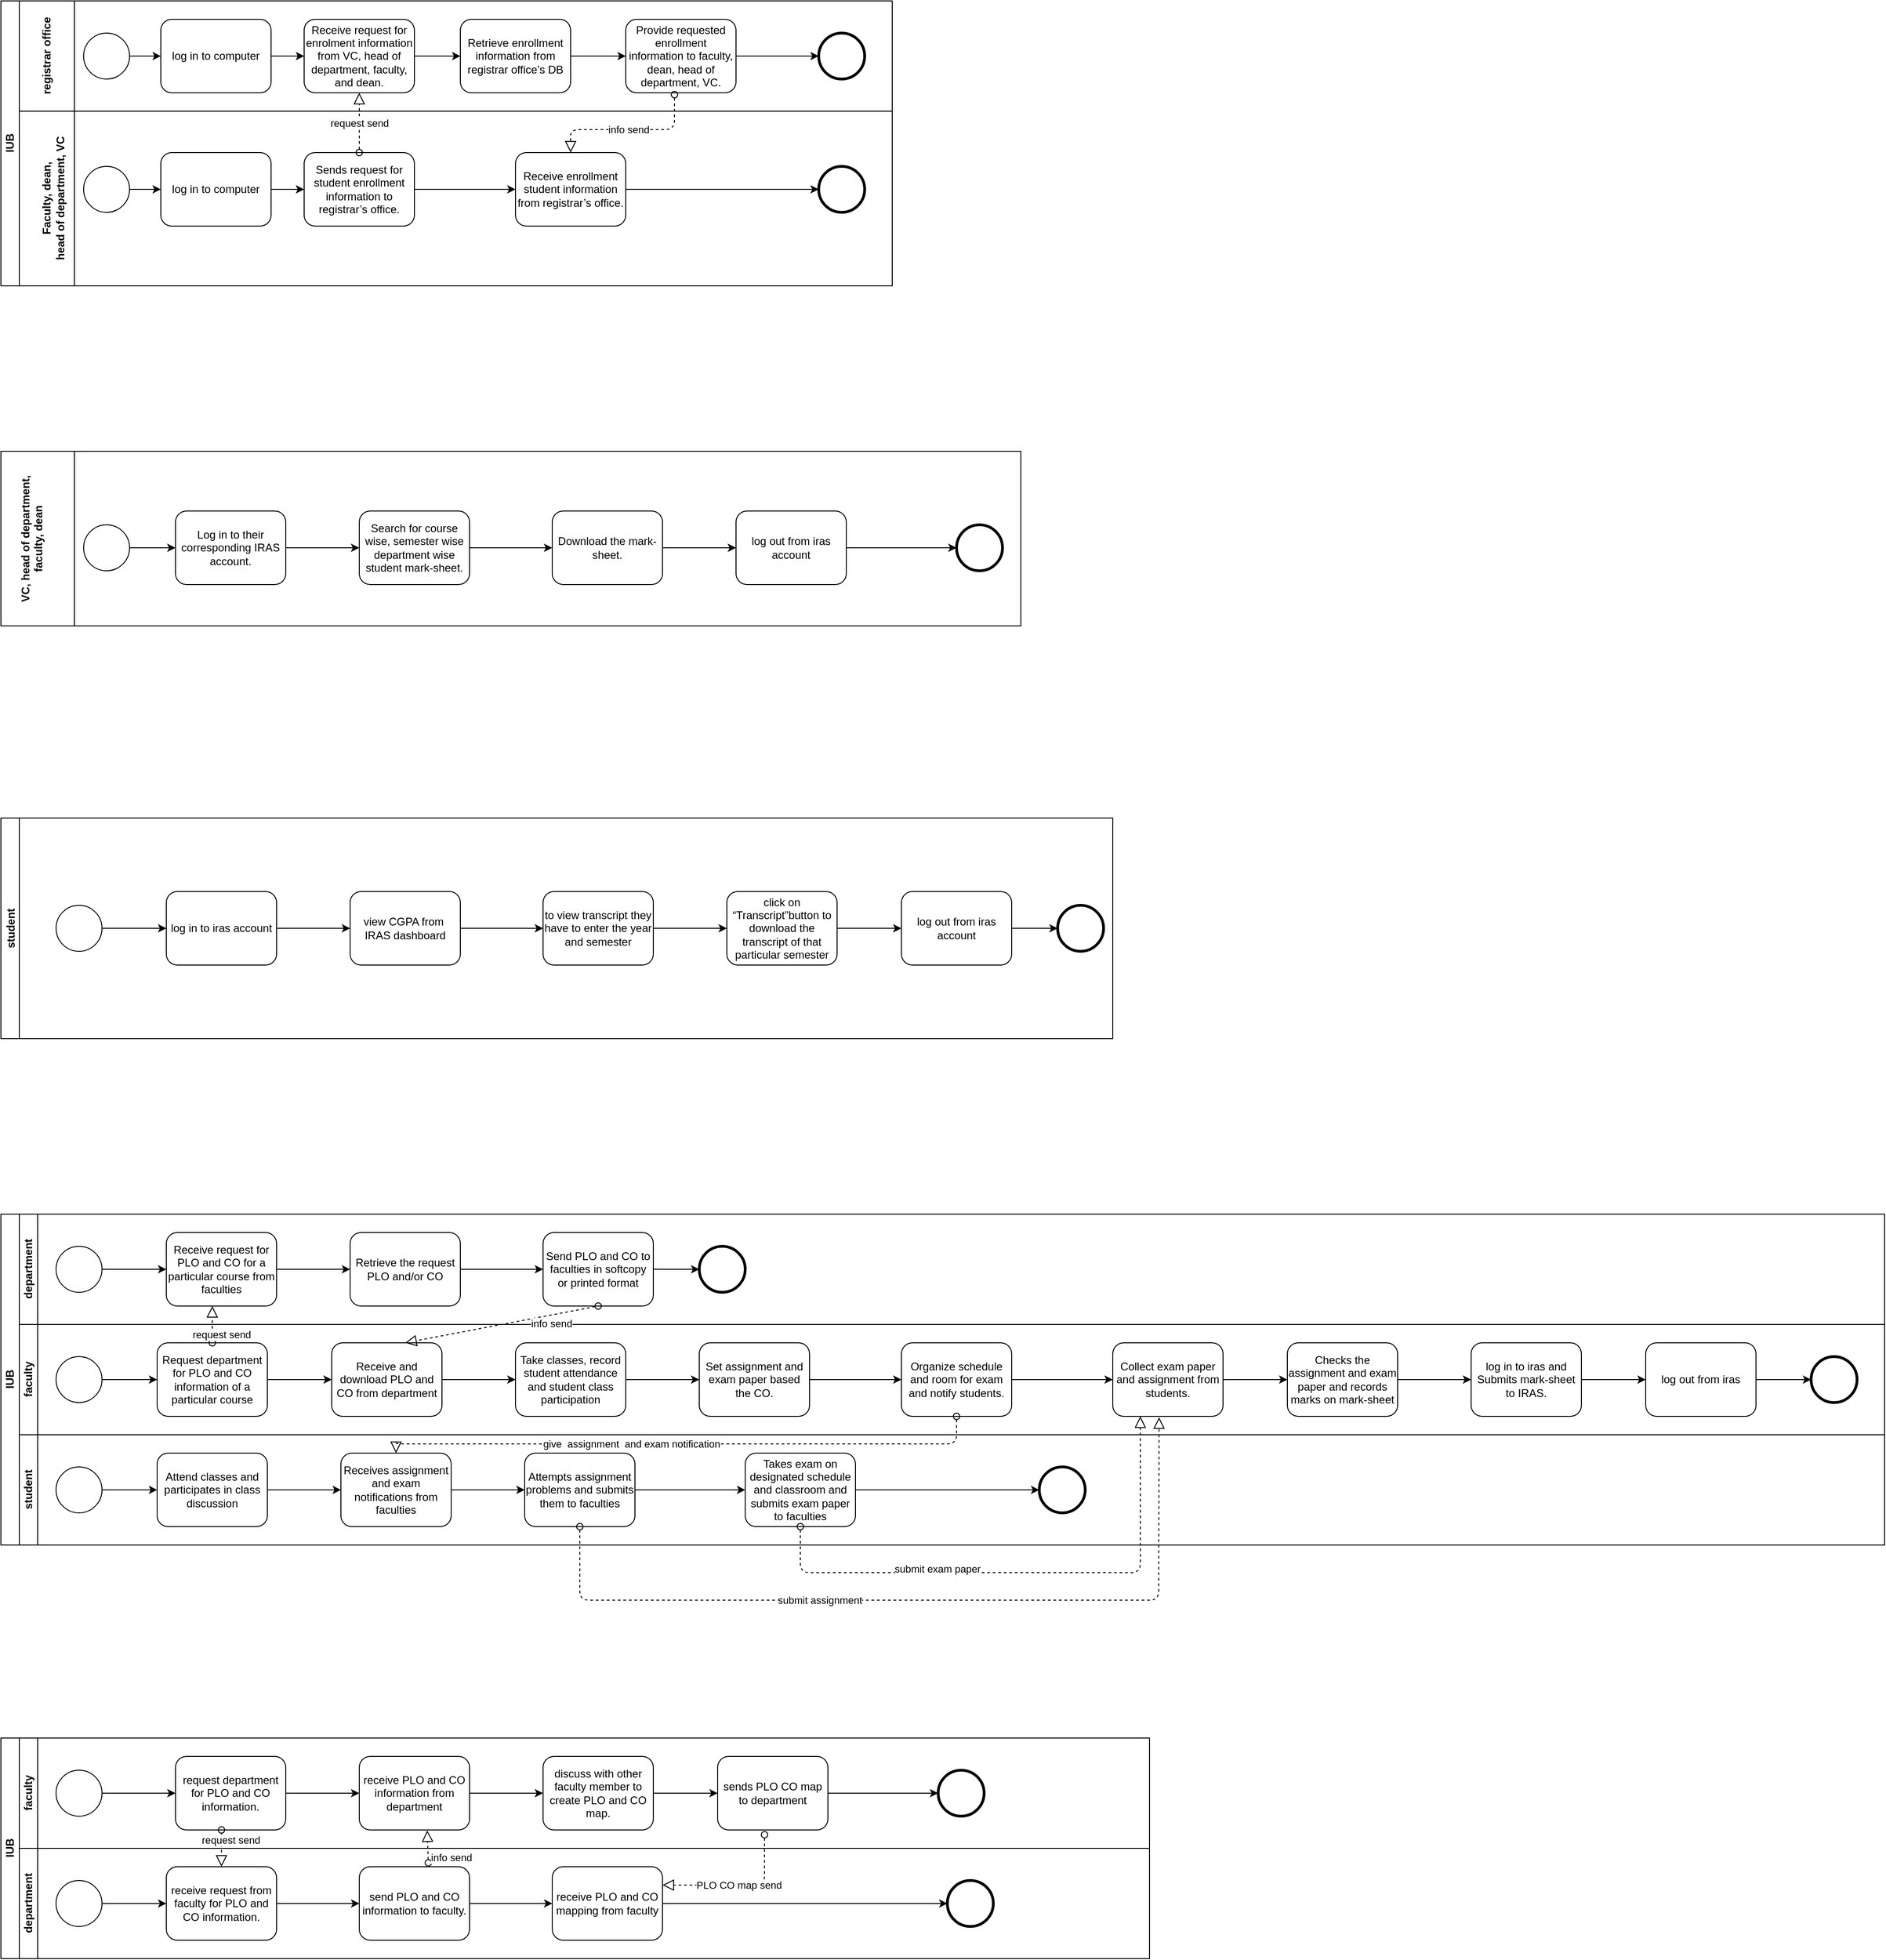 <mxfile version="14.5.1" type="device"><diagram id="prtHgNgQTEPvFCAcTncT" name="Page-1"><mxGraphModel dx="2675" dy="612" grid="1" gridSize="10" guides="1" tooltips="1" connect="1" arrows="1" fold="1" page="1" pageScale="1" pageWidth="827" pageHeight="1169" math="0" shadow="0"><root><mxCell id="0"/><mxCell id="1" parent="0"/><mxCell id="DSSPPXSSKGmCCre8tZS3-5" value="IUB" style="swimlane;html=1;childLayout=stackLayout;resizeParent=1;resizeParentMax=0;horizontal=0;startSize=20;horizontalStack=0;" parent="1" vertex="1"><mxGeometry x="-1600" y="40" width="970" height="310" as="geometry"/></mxCell><mxCell id="DSSPPXSSKGmCCre8tZS3-6" value="registrar office" style="swimlane;html=1;startSize=60;horizontal=0;" parent="DSSPPXSSKGmCCre8tZS3-5" vertex="1"><mxGeometry x="20" width="950" height="120" as="geometry"/></mxCell><mxCell id="DSSPPXSSKGmCCre8tZS3-28" style="edgeStyle=orthogonalEdgeStyle;rounded=0;orthogonalLoop=1;jettySize=auto;html=1;entryX=0;entryY=0.5;entryDx=0;entryDy=0;" parent="DSSPPXSSKGmCCre8tZS3-6" source="DSSPPXSSKGmCCre8tZS3-10" target="DSSPPXSSKGmCCre8tZS3-27" edge="1"><mxGeometry relative="1" as="geometry"/></mxCell><mxCell id="DSSPPXSSKGmCCre8tZS3-10" value="&lt;div&gt;log in to computer&lt;/div&gt;" style="shape=ext;rounded=1;html=1;whiteSpace=wrap;" parent="DSSPPXSSKGmCCre8tZS3-6" vertex="1"><mxGeometry x="154" y="20" width="120" height="80" as="geometry"/></mxCell><mxCell id="DSSPPXSSKGmCCre8tZS3-19" style="edgeStyle=orthogonalEdgeStyle;rounded=0;orthogonalLoop=1;jettySize=auto;html=1;entryX=0;entryY=0.5;entryDx=0;entryDy=0;" parent="DSSPPXSSKGmCCre8tZS3-6" source="DSSPPXSSKGmCCre8tZS3-18" target="DSSPPXSSKGmCCre8tZS3-10" edge="1"><mxGeometry relative="1" as="geometry"/></mxCell><mxCell id="DSSPPXSSKGmCCre8tZS3-18" value="" style="shape=mxgraph.bpmn.shape;html=1;verticalLabelPosition=bottom;labelBackgroundColor=#ffffff;verticalAlign=top;align=center;perimeter=ellipsePerimeter;outlineConnect=0;outline=standard;symbol=general;" parent="DSSPPXSSKGmCCre8tZS3-6" vertex="1"><mxGeometry x="70" y="35" width="50" height="50" as="geometry"/></mxCell><mxCell id="DSSPPXSSKGmCCre8tZS3-31" style="edgeStyle=orthogonalEdgeStyle;rounded=0;orthogonalLoop=1;jettySize=auto;html=1;entryX=0;entryY=0.5;entryDx=0;entryDy=0;" parent="DSSPPXSSKGmCCre8tZS3-6" source="DSSPPXSSKGmCCre8tZS3-27" target="DSSPPXSSKGmCCre8tZS3-30" edge="1"><mxGeometry relative="1" as="geometry"/></mxCell><mxCell id="DSSPPXSSKGmCCre8tZS3-27" value="&lt;span&gt;Receive request for enrolment information from VC, head of department, faculty, and dean.&lt;/span&gt;" style="shape=ext;rounded=1;html=1;whiteSpace=wrap;" parent="DSSPPXSSKGmCCre8tZS3-6" vertex="1"><mxGeometry x="310" y="20" width="120" height="80" as="geometry"/></mxCell><mxCell id="DSSPPXSSKGmCCre8tZS3-33" style="edgeStyle=orthogonalEdgeStyle;rounded=0;orthogonalLoop=1;jettySize=auto;html=1;exitX=1;exitY=0.5;exitDx=0;exitDy=0;entryX=0;entryY=0.5;entryDx=0;entryDy=0;" parent="DSSPPXSSKGmCCre8tZS3-6" source="DSSPPXSSKGmCCre8tZS3-30" target="DSSPPXSSKGmCCre8tZS3-32" edge="1"><mxGeometry relative="1" as="geometry"/></mxCell><mxCell id="DSSPPXSSKGmCCre8tZS3-30" value="&lt;span&gt;Retrieve enrollment information from registrar office’s DB&lt;/span&gt;" style="shape=ext;rounded=1;html=1;whiteSpace=wrap;" parent="DSSPPXSSKGmCCre8tZS3-6" vertex="1"><mxGeometry x="480" y="20" width="120" height="80" as="geometry"/></mxCell><mxCell id="DSSPPXSSKGmCCre8tZS3-44" style="edgeStyle=orthogonalEdgeStyle;rounded=0;orthogonalLoop=1;jettySize=auto;html=1;entryX=0;entryY=0.5;entryDx=0;entryDy=0;" parent="DSSPPXSSKGmCCre8tZS3-6" source="DSSPPXSSKGmCCre8tZS3-32" target="DSSPPXSSKGmCCre8tZS3-41" edge="1"><mxGeometry relative="1" as="geometry"/></mxCell><mxCell id="DSSPPXSSKGmCCre8tZS3-32" value="&lt;p&gt;&lt;span&gt;Provide requested enrollment information to faculty, dean, head of department, VC.&lt;br&gt;&lt;/span&gt;&lt;/p&gt;" style="shape=ext;rounded=1;html=1;whiteSpace=wrap;" parent="DSSPPXSSKGmCCre8tZS3-6" vertex="1"><mxGeometry x="660" y="20" width="120" height="80" as="geometry"/></mxCell><mxCell id="DSSPPXSSKGmCCre8tZS3-41" value="" style="shape=mxgraph.bpmn.shape;html=1;verticalLabelPosition=bottom;labelBackgroundColor=#ffffff;verticalAlign=top;align=center;perimeter=ellipsePerimeter;outlineConnect=0;outline=end;symbol=general;" parent="DSSPPXSSKGmCCre8tZS3-6" vertex="1"><mxGeometry x="870" y="35" width="50" height="50" as="geometry"/></mxCell><mxCell id="DSSPPXSSKGmCCre8tZS3-7" value="&lt;b&gt;&lt;span&gt;&lt;br&gt;&lt;/span&gt;&lt;/b&gt;&lt;div&gt;&lt;b&gt;&lt;span&gt;Faculty, dean,&lt;/span&gt;&lt;/b&gt;&lt;/div&gt;&lt;div&gt;&lt;b&gt;&lt;span&gt; head of department, VC&lt;/span&gt;&lt;/b&gt;&lt;/div&gt;" style="swimlane;html=1;startSize=60;horizontal=0;" parent="DSSPPXSSKGmCCre8tZS3-5" vertex="1"><mxGeometry x="20" y="120" width="950" height="190" as="geometry"><mxRectangle x="20" y="120" width="1080" height="60" as="alternateBounds"/></mxGeometry></mxCell><mxCell id="DSSPPXSSKGmCCre8tZS3-23" style="edgeStyle=orthogonalEdgeStyle;rounded=0;orthogonalLoop=1;jettySize=auto;html=1;exitX=1;exitY=0.5;exitDx=0;exitDy=0;entryX=0;entryY=0.5;entryDx=0;entryDy=0;" parent="DSSPPXSSKGmCCre8tZS3-7" source="DSSPPXSSKGmCCre8tZS3-21" target="DSSPPXSSKGmCCre8tZS3-22" edge="1"><mxGeometry relative="1" as="geometry"/></mxCell><mxCell id="DSSPPXSSKGmCCre8tZS3-21" value="" style="shape=mxgraph.bpmn.shape;html=1;verticalLabelPosition=bottom;labelBackgroundColor=#ffffff;verticalAlign=top;align=center;perimeter=ellipsePerimeter;outlineConnect=0;outline=standard;symbol=general;" parent="DSSPPXSSKGmCCre8tZS3-7" vertex="1"><mxGeometry x="70" y="60" width="50" height="50" as="geometry"/></mxCell><mxCell id="DSSPPXSSKGmCCre8tZS3-26" style="edgeStyle=orthogonalEdgeStyle;rounded=0;orthogonalLoop=1;jettySize=auto;html=1;exitX=1;exitY=0.5;exitDx=0;exitDy=0;entryX=0;entryY=0.5;entryDx=0;entryDy=0;" parent="DSSPPXSSKGmCCre8tZS3-7" source="DSSPPXSSKGmCCre8tZS3-22" target="DSSPPXSSKGmCCre8tZS3-25" edge="1"><mxGeometry relative="1" as="geometry"/></mxCell><mxCell id="DSSPPXSSKGmCCre8tZS3-22" value="&lt;div&gt;log in to computer&lt;/div&gt;" style="shape=ext;rounded=1;html=1;whiteSpace=wrap;" parent="DSSPPXSSKGmCCre8tZS3-7" vertex="1"><mxGeometry x="154" y="45" width="120" height="80" as="geometry"/></mxCell><mxCell id="DSSPPXSSKGmCCre8tZS3-35" style="edgeStyle=orthogonalEdgeStyle;rounded=0;orthogonalLoop=1;jettySize=auto;html=1;entryX=0;entryY=0.5;entryDx=0;entryDy=0;" parent="DSSPPXSSKGmCCre8tZS3-7" source="DSSPPXSSKGmCCre8tZS3-25" target="DSSPPXSSKGmCCre8tZS3-34" edge="1"><mxGeometry relative="1" as="geometry"/></mxCell><mxCell id="DSSPPXSSKGmCCre8tZS3-25" value="&lt;span&gt;Sends request for student enrollment information to registrar’s office.&lt;/span&gt;" style="shape=ext;rounded=1;html=1;whiteSpace=wrap;" parent="DSSPPXSSKGmCCre8tZS3-7" vertex="1"><mxGeometry x="310" y="45" width="120" height="80" as="geometry"/></mxCell><mxCell id="DSSPPXSSKGmCCre8tZS3-34" value="&lt;span&gt;Receive enrollment student information from registrar’s office. &lt;/span&gt;" style="shape=ext;rounded=1;html=1;whiteSpace=wrap;" parent="DSSPPXSSKGmCCre8tZS3-7" vertex="1"><mxGeometry x="540" y="45" width="120" height="80" as="geometry"/></mxCell><mxCell id="DSSPPXSSKGmCCre8tZS3-42" value="" style="shape=mxgraph.bpmn.shape;html=1;verticalLabelPosition=bottom;labelBackgroundColor=#ffffff;verticalAlign=top;align=center;perimeter=ellipsePerimeter;outlineConnect=0;outline=end;symbol=general;" parent="DSSPPXSSKGmCCre8tZS3-7" vertex="1"><mxGeometry x="870" y="60" width="50" height="50" as="geometry"/></mxCell><mxCell id="DSSPPXSSKGmCCre8tZS3-43" style="edgeStyle=orthogonalEdgeStyle;rounded=0;orthogonalLoop=1;jettySize=auto;html=1;entryX=0;entryY=0.5;entryDx=0;entryDy=0;" parent="DSSPPXSSKGmCCre8tZS3-7" source="DSSPPXSSKGmCCre8tZS3-34" target="DSSPPXSSKGmCCre8tZS3-42" edge="1"><mxGeometry relative="1" as="geometry"><mxPoint x="850" y="85" as="targetPoint"/></mxGeometry></mxCell><mxCell id="DSSPPXSSKGmCCre8tZS3-29" value="request send" style="startArrow=oval;startFill=0;startSize=7;endArrow=block;endFill=0;endSize=10;dashed=1;html=1;exitX=0.5;exitY=0;exitDx=0;exitDy=0;entryX=0.5;entryY=1;entryDx=0;entryDy=0;" parent="DSSPPXSSKGmCCre8tZS3-5" source="DSSPPXSSKGmCCre8tZS3-25" target="DSSPPXSSKGmCCre8tZS3-27" edge="1"><mxGeometry width="100" relative="1" as="geometry"><mxPoint x="530" y="160" as="sourcePoint"/><mxPoint x="630" y="160" as="targetPoint"/><Array as="points"/></mxGeometry></mxCell><mxCell id="DSSPPXSSKGmCCre8tZS3-36" value="&lt;div&gt;info send&lt;/div&gt;" style="startArrow=oval;startFill=0;startSize=7;endArrow=block;endFill=0;endSize=10;dashed=1;html=1;exitX=0.442;exitY=1.025;exitDx=0;exitDy=0;exitPerimeter=0;entryX=0.5;entryY=0;entryDx=0;entryDy=0;" parent="DSSPPXSSKGmCCre8tZS3-5" source="DSSPPXSSKGmCCre8tZS3-32" target="DSSPPXSSKGmCCre8tZS3-34" edge="1"><mxGeometry width="100" relative="1" as="geometry"><mxPoint x="530" y="160" as="sourcePoint"/><mxPoint x="630" y="160" as="targetPoint"/><Array as="points"><mxPoint x="733" y="140"/><mxPoint x="620" y="140"/></Array></mxGeometry></mxCell><mxCell id="DSSPPXSSKGmCCre8tZS3-45" value="VC, head of department,&#10;faculty, dean &#10;" style="swimlane;startSize=80;horizontal=0;" parent="1" vertex="1"><mxGeometry x="-1600" y="530" width="1110" height="190" as="geometry"/></mxCell><mxCell id="DSSPPXSSKGmCCre8tZS3-48" style="edgeStyle=orthogonalEdgeStyle;rounded=0;orthogonalLoop=1;jettySize=auto;html=1;exitX=1;exitY=0.5;exitDx=0;exitDy=0;entryX=0;entryY=0.5;entryDx=0;entryDy=0;" parent="DSSPPXSSKGmCCre8tZS3-45" source="DSSPPXSSKGmCCre8tZS3-46" target="DSSPPXSSKGmCCre8tZS3-47" edge="1"><mxGeometry relative="1" as="geometry"/></mxCell><mxCell id="DSSPPXSSKGmCCre8tZS3-46" value="" style="shape=mxgraph.bpmn.shape;html=1;verticalLabelPosition=bottom;labelBackgroundColor=#ffffff;verticalAlign=top;align=center;perimeter=ellipsePerimeter;outlineConnect=0;outline=standard;symbol=general;" parent="DSSPPXSSKGmCCre8tZS3-45" vertex="1"><mxGeometry x="90" y="80" width="50" height="50" as="geometry"/></mxCell><mxCell id="DSSPPXSSKGmCCre8tZS3-50" style="edgeStyle=orthogonalEdgeStyle;rounded=0;orthogonalLoop=1;jettySize=auto;html=1;entryX=0;entryY=0.5;entryDx=0;entryDy=0;" parent="DSSPPXSSKGmCCre8tZS3-45" source="DSSPPXSSKGmCCre8tZS3-47" target="DSSPPXSSKGmCCre8tZS3-49" edge="1"><mxGeometry relative="1" as="geometry"/></mxCell><mxCell id="DSSPPXSSKGmCCre8tZS3-47" value="&lt;p&gt;&lt;span&gt;Log in to their corresponding IRAS account.&lt;/span&gt;&lt;/p&gt;" style="shape=ext;rounded=1;html=1;whiteSpace=wrap;" parent="DSSPPXSSKGmCCre8tZS3-45" vertex="1"><mxGeometry x="190" y="65" width="120" height="80" as="geometry"/></mxCell><mxCell id="DSSPPXSSKGmCCre8tZS3-52" style="edgeStyle=orthogonalEdgeStyle;rounded=0;orthogonalLoop=1;jettySize=auto;html=1;entryX=0;entryY=0.5;entryDx=0;entryDy=0;" parent="DSSPPXSSKGmCCre8tZS3-45" source="DSSPPXSSKGmCCre8tZS3-49" target="DSSPPXSSKGmCCre8tZS3-51" edge="1"><mxGeometry relative="1" as="geometry"/></mxCell><mxCell id="DSSPPXSSKGmCCre8tZS3-49" value="&lt;span&gt;Search for course wise, semester wise department wise student mark-sheet.&lt;/span&gt;" style="shape=ext;rounded=1;html=1;whiteSpace=wrap;" parent="DSSPPXSSKGmCCre8tZS3-45" vertex="1"><mxGeometry x="390" y="65" width="120" height="80" as="geometry"/></mxCell><mxCell id="DSSPPXSSKGmCCre8tZS3-54" style="edgeStyle=orthogonalEdgeStyle;rounded=0;orthogonalLoop=1;jettySize=auto;html=1;entryX=0;entryY=0.5;entryDx=0;entryDy=0;" parent="DSSPPXSSKGmCCre8tZS3-45" source="DSSPPXSSKGmCCre8tZS3-51" target="DSSPPXSSKGmCCre8tZS3-53" edge="1"><mxGeometry relative="1" as="geometry"/></mxCell><mxCell id="DSSPPXSSKGmCCre8tZS3-51" value="&lt;span&gt;Download the mark-sheet.&lt;/span&gt;" style="shape=ext;rounded=1;html=1;whiteSpace=wrap;" parent="DSSPPXSSKGmCCre8tZS3-45" vertex="1"><mxGeometry x="600" y="65" width="120" height="80" as="geometry"/></mxCell><mxCell id="DSSPPXSSKGmCCre8tZS3-53" value="&lt;span&gt;log out from iras account&lt;br&gt;&lt;/span&gt;" style="shape=ext;rounded=1;html=1;whiteSpace=wrap;" parent="DSSPPXSSKGmCCre8tZS3-45" vertex="1"><mxGeometry x="800" y="65" width="120" height="80" as="geometry"/></mxCell><mxCell id="DSSPPXSSKGmCCre8tZS3-55" value="" style="shape=mxgraph.bpmn.shape;html=1;verticalLabelPosition=bottom;labelBackgroundColor=#ffffff;verticalAlign=top;align=center;perimeter=ellipsePerimeter;outlineConnect=0;outline=end;symbol=general;" parent="DSSPPXSSKGmCCre8tZS3-45" vertex="1"><mxGeometry x="1040" y="80" width="50" height="50" as="geometry"/></mxCell><mxCell id="DSSPPXSSKGmCCre8tZS3-56" style="edgeStyle=orthogonalEdgeStyle;rounded=0;orthogonalLoop=1;jettySize=auto;html=1;entryX=0;entryY=0.5;entryDx=0;entryDy=0;" parent="DSSPPXSSKGmCCre8tZS3-45" source="DSSPPXSSKGmCCre8tZS3-53" target="DSSPPXSSKGmCCre8tZS3-55" edge="1"><mxGeometry relative="1" as="geometry"><mxPoint x="960" y="105" as="targetPoint"/></mxGeometry></mxCell><mxCell id="DSSPPXSSKGmCCre8tZS3-57" value="student" style="swimlane;startSize=20;horizontal=0;" parent="1" vertex="1"><mxGeometry x="-1600" y="929" width="1210" height="240" as="geometry"/></mxCell><mxCell id="DSSPPXSSKGmCCre8tZS3-60" style="edgeStyle=orthogonalEdgeStyle;rounded=0;orthogonalLoop=1;jettySize=auto;html=1;exitX=1;exitY=0.5;exitDx=0;exitDy=0;entryX=0;entryY=0.5;entryDx=0;entryDy=0;" parent="DSSPPXSSKGmCCre8tZS3-57" source="DSSPPXSSKGmCCre8tZS3-58" target="DSSPPXSSKGmCCre8tZS3-59" edge="1"><mxGeometry relative="1" as="geometry"/></mxCell><mxCell id="DSSPPXSSKGmCCre8tZS3-58" value="" style="shape=mxgraph.bpmn.shape;html=1;verticalLabelPosition=bottom;labelBackgroundColor=#ffffff;verticalAlign=top;align=center;perimeter=ellipsePerimeter;outlineConnect=0;outline=standard;symbol=general;" parent="DSSPPXSSKGmCCre8tZS3-57" vertex="1"><mxGeometry x="60" y="95" width="50" height="50" as="geometry"/></mxCell><mxCell id="DSSPPXSSKGmCCre8tZS3-62" style="edgeStyle=orthogonalEdgeStyle;rounded=0;orthogonalLoop=1;jettySize=auto;html=1;entryX=0;entryY=0.5;entryDx=0;entryDy=0;" parent="DSSPPXSSKGmCCre8tZS3-57" source="DSSPPXSSKGmCCre8tZS3-59" target="DSSPPXSSKGmCCre8tZS3-61" edge="1"><mxGeometry relative="1" as="geometry"/></mxCell><mxCell id="DSSPPXSSKGmCCre8tZS3-59" value="log in to iras account" style="shape=ext;rounded=1;html=1;whiteSpace=wrap;" parent="DSSPPXSSKGmCCre8tZS3-57" vertex="1"><mxGeometry x="180" y="80" width="120" height="80" as="geometry"/></mxCell><mxCell id="DSSPPXSSKGmCCre8tZS3-64" style="edgeStyle=orthogonalEdgeStyle;rounded=0;orthogonalLoop=1;jettySize=auto;html=1;entryX=0;entryY=0.5;entryDx=0;entryDy=0;" parent="DSSPPXSSKGmCCre8tZS3-57" source="DSSPPXSSKGmCCre8tZS3-61" target="DSSPPXSSKGmCCre8tZS3-63" edge="1"><mxGeometry relative="1" as="geometry"/></mxCell><mxCell id="DSSPPXSSKGmCCre8tZS3-61" value="&lt;span&gt;view CGPA from&amp;nbsp; IRAS dashboard&lt;/span&gt;" style="shape=ext;rounded=1;html=1;whiteSpace=wrap;" parent="DSSPPXSSKGmCCre8tZS3-57" vertex="1"><mxGeometry x="380" y="80" width="120" height="80" as="geometry"/></mxCell><mxCell id="DSSPPXSSKGmCCre8tZS3-66" style="edgeStyle=orthogonalEdgeStyle;rounded=0;orthogonalLoop=1;jettySize=auto;html=1;" parent="DSSPPXSSKGmCCre8tZS3-57" source="DSSPPXSSKGmCCre8tZS3-63" target="DSSPPXSSKGmCCre8tZS3-65" edge="1"><mxGeometry relative="1" as="geometry"/></mxCell><mxCell id="DSSPPXSSKGmCCre8tZS3-63" value="to view transcript they have to enter the year and semester" style="shape=ext;rounded=1;html=1;whiteSpace=wrap;" parent="DSSPPXSSKGmCCre8tZS3-57" vertex="1"><mxGeometry x="590" y="80" width="120" height="80" as="geometry"/></mxCell><mxCell id="DSSPPXSSKGmCCre8tZS3-68" style="edgeStyle=orthogonalEdgeStyle;rounded=0;orthogonalLoop=1;jettySize=auto;html=1;exitX=1;exitY=0.5;exitDx=0;exitDy=0;entryX=0;entryY=0.5;entryDx=0;entryDy=0;" parent="DSSPPXSSKGmCCre8tZS3-57" source="DSSPPXSSKGmCCre8tZS3-65" target="DSSPPXSSKGmCCre8tZS3-67" edge="1"><mxGeometry relative="1" as="geometry"/></mxCell><mxCell id="DSSPPXSSKGmCCre8tZS3-65" value="&lt;span&gt;click on “Transcript”button to download the transcript of that particular semester&lt;/span&gt;" style="shape=ext;rounded=1;html=1;whiteSpace=wrap;" parent="DSSPPXSSKGmCCre8tZS3-57" vertex="1"><mxGeometry x="790" y="80" width="120" height="80" as="geometry"/></mxCell><mxCell id="DSSPPXSSKGmCCre8tZS3-70" style="edgeStyle=orthogonalEdgeStyle;rounded=0;orthogonalLoop=1;jettySize=auto;html=1;entryX=0;entryY=0.5;entryDx=0;entryDy=0;" parent="DSSPPXSSKGmCCre8tZS3-57" source="DSSPPXSSKGmCCre8tZS3-67" target="DSSPPXSSKGmCCre8tZS3-69" edge="1"><mxGeometry relative="1" as="geometry"/></mxCell><mxCell id="DSSPPXSSKGmCCre8tZS3-67" value="log out from iras account" style="shape=ext;rounded=1;html=1;whiteSpace=wrap;" parent="DSSPPXSSKGmCCre8tZS3-57" vertex="1"><mxGeometry x="980" y="80" width="120" height="80" as="geometry"/></mxCell><mxCell id="DSSPPXSSKGmCCre8tZS3-69" value="" style="shape=mxgraph.bpmn.shape;html=1;verticalLabelPosition=bottom;labelBackgroundColor=#ffffff;verticalAlign=top;align=center;perimeter=ellipsePerimeter;outlineConnect=0;outline=end;symbol=general;" parent="DSSPPXSSKGmCCre8tZS3-57" vertex="1"><mxGeometry x="1150" y="95" width="50" height="50" as="geometry"/></mxCell><mxCell id="DSSPPXSSKGmCCre8tZS3-71" value="IUB" style="swimlane;html=1;childLayout=stackLayout;resizeParent=1;resizeParentMax=0;horizontal=0;startSize=20;horizontalStack=0;" parent="1" vertex="1"><mxGeometry x="-1600" y="1360" width="2050" height="360" as="geometry"/></mxCell><mxCell id="DSSPPXSSKGmCCre8tZS3-72" value="department" style="swimlane;html=1;startSize=20;horizontal=0;" parent="DSSPPXSSKGmCCre8tZS3-71" vertex="1"><mxGeometry x="20" width="2030" height="120" as="geometry"/></mxCell><mxCell id="DSSPPXSSKGmCCre8tZS3-84" style="edgeStyle=orthogonalEdgeStyle;rounded=0;orthogonalLoop=1;jettySize=auto;html=1;entryX=0;entryY=0.5;entryDx=0;entryDy=0;" parent="DSSPPXSSKGmCCre8tZS3-72" source="DSSPPXSSKGmCCre8tZS3-81" target="DSSPPXSSKGmCCre8tZS3-82" edge="1"><mxGeometry relative="1" as="geometry"/></mxCell><mxCell id="DSSPPXSSKGmCCre8tZS3-81" value="" style="shape=mxgraph.bpmn.shape;html=1;verticalLabelPosition=bottom;labelBackgroundColor=#ffffff;verticalAlign=top;align=center;perimeter=ellipsePerimeter;outlineConnect=0;outline=standard;symbol=general;" parent="DSSPPXSSKGmCCre8tZS3-72" vertex="1"><mxGeometry x="40" y="35" width="50" height="50" as="geometry"/></mxCell><mxCell id="DSSPPXSSKGmCCre8tZS3-82" value="&lt;p&gt;&lt;span&gt;Receive request for PLO and CO for a particular course from faculties&lt;/span&gt;&lt;/p&gt;" style="shape=ext;rounded=1;html=1;whiteSpace=wrap;" parent="DSSPPXSSKGmCCre8tZS3-72" vertex="1"><mxGeometry x="160" y="20" width="120" height="80" as="geometry"/></mxCell><mxCell id="VX2do3lGQHJeuScraR5E-3" style="rounded=0;orthogonalLoop=1;jettySize=auto;html=1;exitX=1;exitY=0.5;exitDx=0;exitDy=0;entryX=0;entryY=0.5;entryDx=0;entryDy=0;" edge="1" parent="DSSPPXSSKGmCCre8tZS3-72" source="DSSPPXSSKGmCCre8tZS3-85" target="VX2do3lGQHJeuScraR5E-2"><mxGeometry relative="1" as="geometry"/></mxCell><mxCell id="DSSPPXSSKGmCCre8tZS3-85" value="&lt;p&gt;&lt;span&gt;Send PLO and CO to faculties in softcopy or printed format&lt;/span&gt;&lt;/p&gt;" style="shape=ext;rounded=1;html=1;whiteSpace=wrap;" parent="DSSPPXSSKGmCCre8tZS3-72" vertex="1"><mxGeometry x="570" y="20" width="120" height="80" as="geometry"/></mxCell><mxCell id="VX2do3lGQHJeuScraR5E-2" value="" style="shape=mxgraph.bpmn.shape;html=1;verticalLabelPosition=bottom;labelBackgroundColor=#ffffff;verticalAlign=top;align=center;perimeter=ellipsePerimeter;outlineConnect=0;outline=end;symbol=general;" vertex="1" parent="DSSPPXSSKGmCCre8tZS3-72"><mxGeometry x="740" y="35" width="50" height="50" as="geometry"/></mxCell><mxCell id="DSSPPXSSKGmCCre8tZS3-73" value="faculty" style="swimlane;html=1;startSize=20;horizontal=0;" parent="DSSPPXSSKGmCCre8tZS3-71" vertex="1"><mxGeometry x="20" y="120" width="2030" height="120" as="geometry"/></mxCell><mxCell id="DSSPPXSSKGmCCre8tZS3-77" value="" style="shape=mxgraph.bpmn.shape;html=1;verticalLabelPosition=bottom;labelBackgroundColor=#ffffff;verticalAlign=top;align=center;perimeter=ellipsePerimeter;outlineConnect=0;outline=standard;symbol=general;" parent="DSSPPXSSKGmCCre8tZS3-73" vertex="1"><mxGeometry x="40" y="35" width="50" height="50" as="geometry"/></mxCell><mxCell id="DSSPPXSSKGmCCre8tZS3-88" style="edgeStyle=orthogonalEdgeStyle;rounded=0;orthogonalLoop=1;jettySize=auto;html=1;entryX=0;entryY=0.5;entryDx=0;entryDy=0;" parent="DSSPPXSSKGmCCre8tZS3-73" source="DSSPPXSSKGmCCre8tZS3-78" target="DSSPPXSSKGmCCre8tZS3-87" edge="1"><mxGeometry relative="1" as="geometry"/></mxCell><mxCell id="DSSPPXSSKGmCCre8tZS3-78" value="&lt;p&gt;&lt;span&gt;Request department for PLO and CO information of a particular course&lt;/span&gt;&lt;/p&gt;" style="shape=ext;rounded=1;html=1;whiteSpace=wrap;" parent="DSSPPXSSKGmCCre8tZS3-73" vertex="1"><mxGeometry x="150" y="20" width="120" height="80" as="geometry"/></mxCell><mxCell id="DSSPPXSSKGmCCre8tZS3-79" style="edgeStyle=orthogonalEdgeStyle;rounded=0;orthogonalLoop=1;jettySize=auto;html=1;entryX=0;entryY=0.5;entryDx=0;entryDy=0;" parent="DSSPPXSSKGmCCre8tZS3-73" source="DSSPPXSSKGmCCre8tZS3-77" target="DSSPPXSSKGmCCre8tZS3-78" edge="1"><mxGeometry relative="1" as="geometry"/></mxCell><mxCell id="DSSPPXSSKGmCCre8tZS3-91" style="edgeStyle=orthogonalEdgeStyle;rounded=0;orthogonalLoop=1;jettySize=auto;html=1;" parent="DSSPPXSSKGmCCre8tZS3-73" source="DSSPPXSSKGmCCre8tZS3-87" target="DSSPPXSSKGmCCre8tZS3-90" edge="1"><mxGeometry relative="1" as="geometry"/></mxCell><mxCell id="DSSPPXSSKGmCCre8tZS3-87" value="&lt;span&gt;Receive and download PLO and CO from department&lt;/span&gt;" style="shape=ext;rounded=1;html=1;whiteSpace=wrap;" parent="DSSPPXSSKGmCCre8tZS3-73" vertex="1"><mxGeometry x="340" y="20" width="120" height="80" as="geometry"/></mxCell><mxCell id="DSSPPXSSKGmCCre8tZS3-105" style="edgeStyle=orthogonalEdgeStyle;rounded=0;orthogonalLoop=1;jettySize=auto;html=1;entryX=0;entryY=0.5;entryDx=0;entryDy=0;" parent="DSSPPXSSKGmCCre8tZS3-73" source="DSSPPXSSKGmCCre8tZS3-90" target="DSSPPXSSKGmCCre8tZS3-92" edge="1"><mxGeometry relative="1" as="geometry"/></mxCell><mxCell id="DSSPPXSSKGmCCre8tZS3-90" value="&lt;span&gt;Take classes, record student attendance and student class participation&lt;/span&gt;" style="shape=ext;rounded=1;html=1;whiteSpace=wrap;" parent="DSSPPXSSKGmCCre8tZS3-73" vertex="1"><mxGeometry x="540" y="20" width="120" height="80" as="geometry"/></mxCell><mxCell id="DSSPPXSSKGmCCre8tZS3-106" style="edgeStyle=orthogonalEdgeStyle;rounded=0;orthogonalLoop=1;jettySize=auto;html=1;entryX=0;entryY=0.5;entryDx=0;entryDy=0;" parent="DSSPPXSSKGmCCre8tZS3-73" source="DSSPPXSSKGmCCre8tZS3-92" target="DSSPPXSSKGmCCre8tZS3-93" edge="1"><mxGeometry relative="1" as="geometry"/></mxCell><mxCell id="DSSPPXSSKGmCCre8tZS3-92" value="&lt;p&gt;&lt;span&gt;Set assignment and exam paper based the CO.&lt;/span&gt;&lt;/p&gt;" style="shape=ext;rounded=1;html=1;whiteSpace=wrap;" parent="DSSPPXSSKGmCCre8tZS3-73" vertex="1"><mxGeometry x="740" y="20" width="120" height="80" as="geometry"/></mxCell><mxCell id="DSSPPXSSKGmCCre8tZS3-104" style="edgeStyle=orthogonalEdgeStyle;rounded=0;orthogonalLoop=1;jettySize=auto;html=1;entryX=0;entryY=0.5;entryDx=0;entryDy=0;" parent="DSSPPXSSKGmCCre8tZS3-73" source="DSSPPXSSKGmCCre8tZS3-93" target="DSSPPXSSKGmCCre8tZS3-94" edge="1"><mxGeometry relative="1" as="geometry"/></mxCell><mxCell id="DSSPPXSSKGmCCre8tZS3-93" value="&lt;span&gt;Organize schedule and room for exam and notify students.&lt;/span&gt;" style="shape=ext;rounded=1;html=1;whiteSpace=wrap;" parent="DSSPPXSSKGmCCre8tZS3-73" vertex="1"><mxGeometry x="960" y="20" width="120" height="80" as="geometry"/></mxCell><mxCell id="DSSPPXSSKGmCCre8tZS3-103" style="edgeStyle=orthogonalEdgeStyle;rounded=0;orthogonalLoop=1;jettySize=auto;html=1;entryX=0;entryY=0.5;entryDx=0;entryDy=0;" parent="DSSPPXSSKGmCCre8tZS3-73" source="DSSPPXSSKGmCCre8tZS3-94" target="DSSPPXSSKGmCCre8tZS3-95" edge="1"><mxGeometry relative="1" as="geometry"/></mxCell><mxCell id="DSSPPXSSKGmCCre8tZS3-94" value="&lt;span&gt;Collect exam paper and assignment from students.&lt;/span&gt;" style="shape=ext;rounded=1;html=1;whiteSpace=wrap;" parent="DSSPPXSSKGmCCre8tZS3-73" vertex="1"><mxGeometry x="1190" y="20" width="120" height="80" as="geometry"/></mxCell><mxCell id="DSSPPXSSKGmCCre8tZS3-102" style="edgeStyle=orthogonalEdgeStyle;rounded=0;orthogonalLoop=1;jettySize=auto;html=1;entryX=0;entryY=0.5;entryDx=0;entryDy=0;" parent="DSSPPXSSKGmCCre8tZS3-73" source="DSSPPXSSKGmCCre8tZS3-95" target="DSSPPXSSKGmCCre8tZS3-96" edge="1"><mxGeometry relative="1" as="geometry"/></mxCell><mxCell id="DSSPPXSSKGmCCre8tZS3-95" value="&lt;span&gt;Checks the assignment and exam paper and records marks on mark-sheet&lt;/span&gt;" style="shape=ext;rounded=1;html=1;whiteSpace=wrap;" parent="DSSPPXSSKGmCCre8tZS3-73" vertex="1"><mxGeometry x="1380" y="20" width="120" height="80" as="geometry"/></mxCell><mxCell id="DSSPPXSSKGmCCre8tZS3-100" style="edgeStyle=orthogonalEdgeStyle;rounded=0;orthogonalLoop=1;jettySize=auto;html=1;entryX=0;entryY=0.5;entryDx=0;entryDy=0;" parent="DSSPPXSSKGmCCre8tZS3-73" source="DSSPPXSSKGmCCre8tZS3-96" target="DSSPPXSSKGmCCre8tZS3-97" edge="1"><mxGeometry relative="1" as="geometry"/></mxCell><mxCell id="DSSPPXSSKGmCCre8tZS3-96" value="&lt;span&gt;log in to iras and Submits mark-sheet to IRAS.&lt;/span&gt;" style="shape=ext;rounded=1;html=1;whiteSpace=wrap;" parent="DSSPPXSSKGmCCre8tZS3-73" vertex="1"><mxGeometry x="1580" y="20" width="120" height="80" as="geometry"/></mxCell><mxCell id="DSSPPXSSKGmCCre8tZS3-101" style="edgeStyle=orthogonalEdgeStyle;rounded=0;orthogonalLoop=1;jettySize=auto;html=1;entryX=0;entryY=0.5;entryDx=0;entryDy=0;" parent="DSSPPXSSKGmCCre8tZS3-73" source="DSSPPXSSKGmCCre8tZS3-97" target="DSSPPXSSKGmCCre8tZS3-99" edge="1"><mxGeometry relative="1" as="geometry"/></mxCell><mxCell id="DSSPPXSSKGmCCre8tZS3-97" value="log out from iras" style="shape=ext;rounded=1;html=1;whiteSpace=wrap;" parent="DSSPPXSSKGmCCre8tZS3-73" vertex="1"><mxGeometry x="1770" y="20" width="120" height="80" as="geometry"/></mxCell><mxCell id="DSSPPXSSKGmCCre8tZS3-99" value="" style="shape=mxgraph.bpmn.shape;html=1;verticalLabelPosition=bottom;labelBackgroundColor=#ffffff;verticalAlign=top;align=center;perimeter=ellipsePerimeter;outlineConnect=0;outline=end;symbol=general;" parent="DSSPPXSSKGmCCre8tZS3-73" vertex="1"><mxGeometry x="1950" y="35" width="50" height="50" as="geometry"/></mxCell><mxCell id="DSSPPXSSKGmCCre8tZS3-74" value="student" style="swimlane;html=1;startSize=20;horizontal=0;" parent="DSSPPXSSKGmCCre8tZS3-71" vertex="1"><mxGeometry x="20" y="240" width="2030" height="120" as="geometry"/></mxCell><mxCell id="DSSPPXSSKGmCCre8tZS3-109" style="edgeStyle=orthogonalEdgeStyle;rounded=0;orthogonalLoop=1;jettySize=auto;html=1;entryX=0;entryY=0.5;entryDx=0;entryDy=0;" parent="DSSPPXSSKGmCCre8tZS3-74" source="DSSPPXSSKGmCCre8tZS3-107" target="DSSPPXSSKGmCCre8tZS3-108" edge="1"><mxGeometry relative="1" as="geometry"/></mxCell><mxCell id="DSSPPXSSKGmCCre8tZS3-107" value="" style="shape=mxgraph.bpmn.shape;html=1;verticalLabelPosition=bottom;labelBackgroundColor=#ffffff;verticalAlign=top;align=center;perimeter=ellipsePerimeter;outlineConnect=0;outline=standard;symbol=general;" parent="DSSPPXSSKGmCCre8tZS3-74" vertex="1"><mxGeometry x="40" y="35" width="50" height="50" as="geometry"/></mxCell><mxCell id="DSSPPXSSKGmCCre8tZS3-111" style="edgeStyle=orthogonalEdgeStyle;rounded=0;orthogonalLoop=1;jettySize=auto;html=1;entryX=0;entryY=0.5;entryDx=0;entryDy=0;" parent="DSSPPXSSKGmCCre8tZS3-74" source="DSSPPXSSKGmCCre8tZS3-108" target="DSSPPXSSKGmCCre8tZS3-110" edge="1"><mxGeometry relative="1" as="geometry"/></mxCell><mxCell id="DSSPPXSSKGmCCre8tZS3-108" value="&lt;p&gt;&lt;span&gt;Attend classes and participates in class discussion&lt;/span&gt;&lt;/p&gt;" style="shape=ext;rounded=1;html=1;whiteSpace=wrap;" parent="DSSPPXSSKGmCCre8tZS3-74" vertex="1"><mxGeometry x="150" y="20" width="120" height="80" as="geometry"/></mxCell><mxCell id="DSSPPXSSKGmCCre8tZS3-110" value="&lt;p&gt;&lt;span&gt;Receives assignment and exam notifications from faculties&lt;/span&gt;&lt;/p&gt;" style="shape=ext;rounded=1;html=1;whiteSpace=wrap;" parent="DSSPPXSSKGmCCre8tZS3-74" vertex="1"><mxGeometry x="350" y="20" width="120" height="80" as="geometry"/></mxCell><mxCell id="DSSPPXSSKGmCCre8tZS3-119" style="edgeStyle=orthogonalEdgeStyle;rounded=0;orthogonalLoop=1;jettySize=auto;html=1;entryX=0;entryY=0.5;entryDx=0;entryDy=0;" parent="DSSPPXSSKGmCCre8tZS3-74" source="DSSPPXSSKGmCCre8tZS3-116" target="DSSPPXSSKGmCCre8tZS3-118" edge="1"><mxGeometry relative="1" as="geometry"/></mxCell><mxCell id="DSSPPXSSKGmCCre8tZS3-116" value="&lt;span&gt;Takes exam on designated schedule and classroom and submits exam paper to faculties &lt;/span&gt;" style="shape=ext;rounded=1;html=1;whiteSpace=wrap;" parent="DSSPPXSSKGmCCre8tZS3-74" vertex="1"><mxGeometry x="790" y="20" width="120" height="80" as="geometry"/></mxCell><mxCell id="DSSPPXSSKGmCCre8tZS3-118" value="" style="shape=mxgraph.bpmn.shape;html=1;verticalLabelPosition=bottom;labelBackgroundColor=#ffffff;verticalAlign=top;align=center;perimeter=ellipsePerimeter;outlineConnect=0;outline=end;symbol=general;" parent="DSSPPXSSKGmCCre8tZS3-74" vertex="1"><mxGeometry x="1110" y="35" width="50" height="50" as="geometry"/></mxCell><mxCell id="DSSPPXSSKGmCCre8tZS3-83" value="request send" style="startArrow=oval;startFill=0;startSize=7;endArrow=block;endFill=0;endSize=10;dashed=1;html=1;exitX=0.5;exitY=0;exitDx=0;exitDy=0;entryX=0.417;entryY=1;entryDx=0;entryDy=0;entryPerimeter=0;" parent="DSSPPXSSKGmCCre8tZS3-71" source="DSSPPXSSKGmCCre8tZS3-78" target="DSSPPXSSKGmCCre8tZS3-82" edge="1"><mxGeometry x="-0.499" y="-10" width="100" relative="1" as="geometry"><mxPoint x="520" y="200" as="sourcePoint"/><mxPoint x="620" y="200" as="targetPoint"/><mxPoint y="1" as="offset"/></mxGeometry></mxCell><mxCell id="DSSPPXSSKGmCCre8tZS3-89" value="info send" style="startArrow=oval;startFill=0;startSize=7;endArrow=block;endFill=0;endSize=10;dashed=1;html=1;exitX=0.5;exitY=1;exitDx=0;exitDy=0;" parent="DSSPPXSSKGmCCre8tZS3-71" source="DSSPPXSSKGmCCre8tZS3-85" edge="1"><mxGeometry x="-0.5" y="10" width="100" relative="1" as="geometry"><mxPoint x="520" y="200" as="sourcePoint"/><mxPoint x="440" y="140" as="targetPoint"/><mxPoint y="-1" as="offset"/></mxGeometry></mxCell><mxCell id="DSSPPXSSKGmCCre8tZS3-112" value="" style="startArrow=oval;startFill=0;startSize=7;endArrow=block;endFill=0;endSize=10;dashed=1;html=1;exitX=0.5;exitY=1;exitDx=0;exitDy=0;entryX=0.5;entryY=0;entryDx=0;entryDy=0;" parent="DSSPPXSSKGmCCre8tZS3-71" source="DSSPPXSSKGmCCre8tZS3-93" target="DSSPPXSSKGmCCre8tZS3-110" edge="1"><mxGeometry width="100" relative="1" as="geometry"><mxPoint x="580" y="300" as="sourcePoint"/><mxPoint x="680" y="300" as="targetPoint"/><Array as="points"><mxPoint x="1040" y="250"/><mxPoint x="430" y="250"/></Array></mxGeometry></mxCell><mxCell id="DSSPPXSSKGmCCre8tZS3-113" value="&lt;div&gt;give&amp;nbsp; assignment&amp;nbsp; and exam notification&lt;/div&gt;" style="edgeLabel;html=1;align=center;verticalAlign=middle;resizable=0;points=[];" parent="DSSPPXSSKGmCCre8tZS3-112" vertex="1" connectable="0"><mxGeometry x="0.181" relative="1" as="geometry"><mxPoint as="offset"/></mxGeometry></mxCell><mxCell id="DSSPPXSSKGmCCre8tZS3-122" value="" style="startArrow=oval;startFill=0;startSize=7;endArrow=block;endFill=0;endSize=10;dashed=1;html=1;exitX=0.5;exitY=1;exitDx=0;exitDy=0;entryX=0.25;entryY=1;entryDx=0;entryDy=0;" parent="DSSPPXSSKGmCCre8tZS3-71" source="DSSPPXSSKGmCCre8tZS3-116" target="DSSPPXSSKGmCCre8tZS3-94" edge="1"><mxGeometry width="100" relative="1" as="geometry"><mxPoint x="890" y="360" as="sourcePoint"/><mxPoint x="990" y="360" as="targetPoint"/><Array as="points"><mxPoint x="870" y="390"/><mxPoint x="1240" y="390"/></Array></mxGeometry></mxCell><mxCell id="DSSPPXSSKGmCCre8tZS3-123" value="submit exam paper" style="edgeLabel;html=1;align=center;verticalAlign=middle;resizable=0;points=[];" parent="DSSPPXSSKGmCCre8tZS3-122" vertex="1" connectable="0"><mxGeometry x="-0.325" y="4" relative="1" as="geometry"><mxPoint as="offset"/></mxGeometry></mxCell><mxCell id="DSSPPXSSKGmCCre8tZS3-117" style="edgeStyle=orthogonalEdgeStyle;rounded=0;orthogonalLoop=1;jettySize=auto;html=1;entryX=0;entryY=0.5;entryDx=0;entryDy=0;" parent="1" source="DSSPPXSSKGmCCre8tZS3-114" target="DSSPPXSSKGmCCre8tZS3-116" edge="1"><mxGeometry relative="1" as="geometry"/></mxCell><mxCell id="DSSPPXSSKGmCCre8tZS3-114" value="&lt;p&gt;&lt;span&gt;Attempts assignment problems and submits them to faculties&lt;/span&gt;&lt;/p&gt;" style="shape=ext;rounded=1;html=1;whiteSpace=wrap;" parent="1" vertex="1"><mxGeometry x="-1030" y="1620" width="120" height="80" as="geometry"/></mxCell><mxCell id="DSSPPXSSKGmCCre8tZS3-115" style="edgeStyle=orthogonalEdgeStyle;rounded=0;orthogonalLoop=1;jettySize=auto;html=1;" parent="1" source="DSSPPXSSKGmCCre8tZS3-110" target="DSSPPXSSKGmCCre8tZS3-114" edge="1"><mxGeometry relative="1" as="geometry"/></mxCell><mxCell id="DSSPPXSSKGmCCre8tZS3-120" value="" style="startArrow=oval;startFill=0;startSize=7;endArrow=block;endFill=0;endSize=10;dashed=1;html=1;exitX=0.5;exitY=1;exitDx=0;exitDy=0;entryX=0.42;entryY=1.013;entryDx=0;entryDy=0;entryPerimeter=0;" parent="1" source="DSSPPXSSKGmCCre8tZS3-114" target="DSSPPXSSKGmCCre8tZS3-94" edge="1"><mxGeometry width="100" relative="1" as="geometry"><mxPoint x="-710" y="1720" as="sourcePoint"/><mxPoint x="-610" y="1720" as="targetPoint"/><Array as="points"><mxPoint x="-970" y="1780"/><mxPoint x="-340" y="1780"/></Array></mxGeometry></mxCell><mxCell id="DSSPPXSSKGmCCre8tZS3-121" value="submit assignment" style="edgeLabel;html=1;align=center;verticalAlign=middle;resizable=0;points=[];" parent="DSSPPXSSKGmCCre8tZS3-120" vertex="1" connectable="0"><mxGeometry x="-0.25" relative="1" as="geometry"><mxPoint as="offset"/></mxGeometry></mxCell><mxCell id="DSSPPXSSKGmCCre8tZS3-124" value="IUB" style="swimlane;html=1;childLayout=stackLayout;resizeParent=1;resizeParentMax=0;horizontal=0;startSize=20;horizontalStack=0;" parent="1" vertex="1"><mxGeometry x="-1600" y="1930" width="1250" height="240" as="geometry"/></mxCell><mxCell id="DSSPPXSSKGmCCre8tZS3-125" value="faculty" style="swimlane;html=1;startSize=20;horizontal=0;" parent="DSSPPXSSKGmCCre8tZS3-124" vertex="1"><mxGeometry x="20" width="1230" height="120" as="geometry"/></mxCell><mxCell id="DSSPPXSSKGmCCre8tZS3-131" style="edgeStyle=orthogonalEdgeStyle;rounded=0;orthogonalLoop=1;jettySize=auto;html=1;entryX=0;entryY=0.5;entryDx=0;entryDy=0;" parent="DSSPPXSSKGmCCre8tZS3-125" source="DSSPPXSSKGmCCre8tZS3-128" target="DSSPPXSSKGmCCre8tZS3-130" edge="1"><mxGeometry relative="1" as="geometry"/></mxCell><mxCell id="DSSPPXSSKGmCCre8tZS3-128" value="" style="shape=mxgraph.bpmn.shape;html=1;verticalLabelPosition=bottom;labelBackgroundColor=#ffffff;verticalAlign=top;align=center;perimeter=ellipsePerimeter;outlineConnect=0;outline=standard;symbol=general;" parent="DSSPPXSSKGmCCre8tZS3-125" vertex="1"><mxGeometry x="40" y="35" width="50" height="50" as="geometry"/></mxCell><mxCell id="DSSPPXSSKGmCCre8tZS3-135" style="edgeStyle=orthogonalEdgeStyle;rounded=0;orthogonalLoop=1;jettySize=auto;html=1;entryX=0;entryY=0.5;entryDx=0;entryDy=0;" parent="DSSPPXSSKGmCCre8tZS3-125" source="DSSPPXSSKGmCCre8tZS3-130" target="DSSPPXSSKGmCCre8tZS3-134" edge="1"><mxGeometry relative="1" as="geometry"/></mxCell><mxCell id="DSSPPXSSKGmCCre8tZS3-130" value="&lt;span&gt;request department for PLO and CO information.&lt;/span&gt;" style="shape=ext;rounded=1;html=1;whiteSpace=wrap;" parent="DSSPPXSSKGmCCre8tZS3-125" vertex="1"><mxGeometry x="170" y="20" width="120" height="80" as="geometry"/></mxCell><mxCell id="DSSPPXSSKGmCCre8tZS3-139" style="edgeStyle=orthogonalEdgeStyle;rounded=0;orthogonalLoop=1;jettySize=auto;html=1;entryX=0;entryY=0.5;entryDx=0;entryDy=0;" parent="DSSPPXSSKGmCCre8tZS3-125" source="DSSPPXSSKGmCCre8tZS3-134" target="DSSPPXSSKGmCCre8tZS3-136" edge="1"><mxGeometry relative="1" as="geometry"/></mxCell><mxCell id="DSSPPXSSKGmCCre8tZS3-134" value="&lt;p&gt;&lt;span&gt;receive PLO and CO information from department&lt;/span&gt;&lt;/p&gt;" style="shape=ext;rounded=1;html=1;whiteSpace=wrap;" parent="DSSPPXSSKGmCCre8tZS3-125" vertex="1"><mxGeometry x="370" y="20" width="120" height="80" as="geometry"/></mxCell><mxCell id="DSSPPXSSKGmCCre8tZS3-140" style="edgeStyle=orthogonalEdgeStyle;rounded=0;orthogonalLoop=1;jettySize=auto;html=1;entryX=0;entryY=0.5;entryDx=0;entryDy=0;" parent="DSSPPXSSKGmCCre8tZS3-125" source="DSSPPXSSKGmCCre8tZS3-136" target="DSSPPXSSKGmCCre8tZS3-137" edge="1"><mxGeometry relative="1" as="geometry"/></mxCell><mxCell id="DSSPPXSSKGmCCre8tZS3-136" value="&lt;span&gt;discuss with other faculty member to create PLO and CO map.&lt;/span&gt;" style="shape=ext;rounded=1;html=1;whiteSpace=wrap;" parent="DSSPPXSSKGmCCre8tZS3-125" vertex="1"><mxGeometry x="570" y="20" width="120" height="80" as="geometry"/></mxCell><mxCell id="DSSPPXSSKGmCCre8tZS3-141" style="edgeStyle=orthogonalEdgeStyle;rounded=0;orthogonalLoop=1;jettySize=auto;html=1;entryX=0;entryY=0.5;entryDx=0;entryDy=0;" parent="DSSPPXSSKGmCCre8tZS3-125" source="DSSPPXSSKGmCCre8tZS3-137" target="DSSPPXSSKGmCCre8tZS3-138" edge="1"><mxGeometry relative="1" as="geometry"/></mxCell><mxCell id="DSSPPXSSKGmCCre8tZS3-137" value="&lt;span&gt;sends PLO CO map to department&lt;/span&gt;" style="shape=ext;rounded=1;html=1;whiteSpace=wrap;" parent="DSSPPXSSKGmCCre8tZS3-125" vertex="1"><mxGeometry x="760" y="20" width="120" height="80" as="geometry"/></mxCell><mxCell id="DSSPPXSSKGmCCre8tZS3-138" value="" style="shape=mxgraph.bpmn.shape;html=1;verticalLabelPosition=bottom;labelBackgroundColor=#ffffff;verticalAlign=top;align=center;perimeter=ellipsePerimeter;outlineConnect=0;outline=end;symbol=general;" parent="DSSPPXSSKGmCCre8tZS3-125" vertex="1"><mxGeometry x="1000" y="35" width="50" height="50" as="geometry"/></mxCell><mxCell id="DSSPPXSSKGmCCre8tZS3-126" value="department" style="swimlane;html=1;startSize=20;horizontal=0;" parent="DSSPPXSSKGmCCre8tZS3-124" vertex="1"><mxGeometry x="20" y="120" width="1230" height="120" as="geometry"/></mxCell><mxCell id="DSSPPXSSKGmCCre8tZS3-133" style="edgeStyle=orthogonalEdgeStyle;rounded=0;orthogonalLoop=1;jettySize=auto;html=1;entryX=0;entryY=0.5;entryDx=0;entryDy=0;" parent="DSSPPXSSKGmCCre8tZS3-126" source="DSSPPXSSKGmCCre8tZS3-129" target="DSSPPXSSKGmCCre8tZS3-132" edge="1"><mxGeometry relative="1" as="geometry"/></mxCell><mxCell id="DSSPPXSSKGmCCre8tZS3-129" value="" style="shape=mxgraph.bpmn.shape;html=1;verticalLabelPosition=bottom;labelBackgroundColor=#ffffff;verticalAlign=top;align=center;perimeter=ellipsePerimeter;outlineConnect=0;outline=standard;symbol=general;" parent="DSSPPXSSKGmCCre8tZS3-126" vertex="1"><mxGeometry x="40" y="35" width="50" height="50" as="geometry"/></mxCell><mxCell id="DSSPPXSSKGmCCre8tZS3-147" style="edgeStyle=orthogonalEdgeStyle;rounded=0;orthogonalLoop=1;jettySize=auto;html=1;entryX=0;entryY=0.5;entryDx=0;entryDy=0;" parent="DSSPPXSSKGmCCre8tZS3-126" source="DSSPPXSSKGmCCre8tZS3-132" target="DSSPPXSSKGmCCre8tZS3-142" edge="1"><mxGeometry relative="1" as="geometry"/></mxCell><mxCell id="DSSPPXSSKGmCCre8tZS3-132" value="&lt;span&gt;receive request from faculty for PLO and CO information.&lt;/span&gt;" style="shape=ext;rounded=1;html=1;whiteSpace=wrap;" parent="DSSPPXSSKGmCCre8tZS3-126" vertex="1"><mxGeometry x="160" y="20" width="120" height="80" as="geometry"/></mxCell><mxCell id="DSSPPXSSKGmCCre8tZS3-148" style="edgeStyle=orthogonalEdgeStyle;rounded=0;orthogonalLoop=1;jettySize=auto;html=1;entryX=0;entryY=0.5;entryDx=0;entryDy=0;" parent="DSSPPXSSKGmCCre8tZS3-126" source="DSSPPXSSKGmCCre8tZS3-142" target="DSSPPXSSKGmCCre8tZS3-143" edge="1"><mxGeometry relative="1" as="geometry"/></mxCell><mxCell id="DSSPPXSSKGmCCre8tZS3-142" value="&lt;span&gt;send PLO and CO information to faculty.&lt;/span&gt;" style="shape=ext;rounded=1;html=1;whiteSpace=wrap;" parent="DSSPPXSSKGmCCre8tZS3-126" vertex="1"><mxGeometry x="370" y="20" width="120" height="80" as="geometry"/></mxCell><mxCell id="DSSPPXSSKGmCCre8tZS3-149" style="edgeStyle=orthogonalEdgeStyle;rounded=0;orthogonalLoop=1;jettySize=auto;html=1;entryX=0;entryY=0.5;entryDx=0;entryDy=0;" parent="DSSPPXSSKGmCCre8tZS3-126" source="DSSPPXSSKGmCCre8tZS3-143" target="DSSPPXSSKGmCCre8tZS3-146" edge="1"><mxGeometry relative="1" as="geometry"/></mxCell><mxCell id="DSSPPXSSKGmCCre8tZS3-143" value="&lt;span&gt;receive PLO and CO mapping from faculty&lt;/span&gt;" style="shape=ext;rounded=1;html=1;whiteSpace=wrap;" parent="DSSPPXSSKGmCCre8tZS3-126" vertex="1"><mxGeometry x="580" y="20" width="120" height="80" as="geometry"/></mxCell><mxCell id="DSSPPXSSKGmCCre8tZS3-146" value="" style="shape=mxgraph.bpmn.shape;html=1;verticalLabelPosition=bottom;labelBackgroundColor=#ffffff;verticalAlign=top;align=center;perimeter=ellipsePerimeter;outlineConnect=0;outline=end;symbol=general;" parent="DSSPPXSSKGmCCre8tZS3-126" vertex="1"><mxGeometry x="1010" y="35" width="50" height="50" as="geometry"/></mxCell><mxCell id="DSSPPXSSKGmCCre8tZS3-150" value="request send" style="startArrow=oval;startFill=0;startSize=7;endArrow=block;endFill=0;endSize=10;dashed=1;html=1;exitX=0.417;exitY=1;exitDx=0;exitDy=0;exitPerimeter=0;" parent="DSSPPXSSKGmCCre8tZS3-124" source="DSSPPXSSKGmCCre8tZS3-130" target="DSSPPXSSKGmCCre8tZS3-132" edge="1"><mxGeometry x="-0.5" y="10" width="100" relative="1" as="geometry"><mxPoint x="520" y="30" as="sourcePoint"/><mxPoint x="620" y="30" as="targetPoint"/><mxPoint y="1" as="offset"/></mxGeometry></mxCell><mxCell id="DSSPPXSSKGmCCre8tZS3-151" value="info send" style="startArrow=oval;startFill=0;startSize=7;endArrow=block;endFill=0;endSize=10;dashed=1;html=1;exitX=0.626;exitY=-0.053;exitDx=0;exitDy=0;exitPerimeter=0;entryX=0.616;entryY=1.006;entryDx=0;entryDy=0;entryPerimeter=0;" parent="DSSPPXSSKGmCCre8tZS3-124" source="DSSPPXSSKGmCCre8tZS3-142" target="DSSPPXSSKGmCCre8tZS3-134" edge="1"><mxGeometry x="-0.722" y="-25" width="100" relative="1" as="geometry"><mxPoint x="520" y="30" as="sourcePoint"/><mxPoint x="620" y="30" as="targetPoint"/><mxPoint as="offset"/></mxGeometry></mxCell><mxCell id="DSSPPXSSKGmCCre8tZS3-152" value="PLO CO map send" style="startArrow=oval;startFill=0;startSize=7;endArrow=block;endFill=0;endSize=10;dashed=1;html=1;exitX=0.425;exitY=1.065;exitDx=0;exitDy=0;exitPerimeter=0;entryX=1;entryY=0.25;entryDx=0;entryDy=0;" parent="DSSPPXSSKGmCCre8tZS3-124" source="DSSPPXSSKGmCCre8tZS3-137" target="DSSPPXSSKGmCCre8tZS3-143" edge="1"><mxGeometry width="100" relative="1" as="geometry"><mxPoint x="520" y="30" as="sourcePoint"/><mxPoint x="620" y="30" as="targetPoint"/><Array as="points"><mxPoint x="831" y="160"/></Array></mxGeometry></mxCell><mxCell id="VX2do3lGQHJeuScraR5E-7" style="edgeStyle=none;rounded=0;orthogonalLoop=1;jettySize=auto;html=1;entryX=0;entryY=0.5;entryDx=0;entryDy=0;" edge="1" parent="1" source="VX2do3lGQHJeuScraR5E-5" target="DSSPPXSSKGmCCre8tZS3-85"><mxGeometry relative="1" as="geometry"/></mxCell><mxCell id="VX2do3lGQHJeuScraR5E-5" value="&lt;p&gt;&lt;span&gt;Retrieve the request PLO and/or CO&lt;/span&gt;&lt;/p&gt;" style="shape=ext;rounded=1;html=1;whiteSpace=wrap;" vertex="1" parent="1"><mxGeometry x="-1220" y="1380" width="120" height="80" as="geometry"/></mxCell><mxCell id="VX2do3lGQHJeuScraR5E-6" value="" style="edgeStyle=none;rounded=0;orthogonalLoop=1;jettySize=auto;html=1;" edge="1" parent="1" source="DSSPPXSSKGmCCre8tZS3-82" target="VX2do3lGQHJeuScraR5E-5"><mxGeometry relative="1" as="geometry"/></mxCell></root></mxGraphModel></diagram></mxfile>